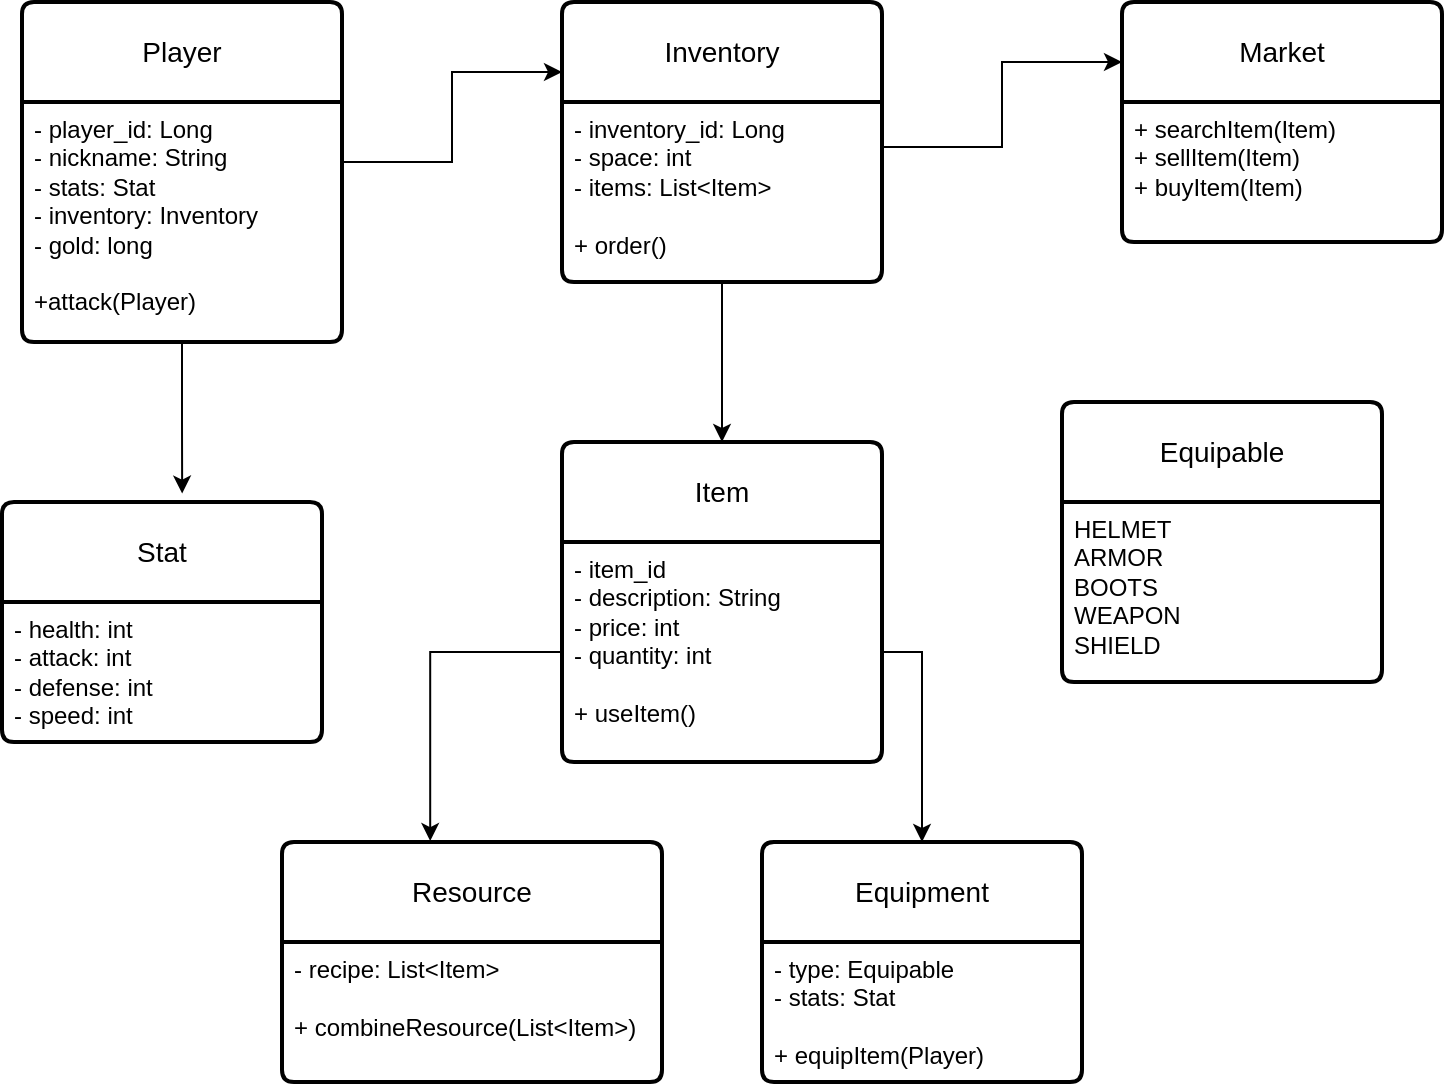 <mxfile version="27.1.4">
  <diagram name="Página-1" id="bWaATbokbSQkka-LDmOz">
    <mxGraphModel dx="1489" dy="753" grid="1" gridSize="10" guides="1" tooltips="1" connect="1" arrows="1" fold="1" page="1" pageScale="1" pageWidth="827" pageHeight="1169" math="0" shadow="0">
      <root>
        <mxCell id="0" />
        <mxCell id="1" parent="0" />
        <mxCell id="v6pWzpprPvKAXeVrn0O8-1" value="Player" style="swimlane;childLayout=stackLayout;horizontal=1;startSize=50;horizontalStack=0;rounded=1;fontSize=14;fontStyle=0;strokeWidth=2;resizeParent=0;resizeLast=1;shadow=0;dashed=0;align=center;arcSize=4;whiteSpace=wrap;html=1;" vertex="1" parent="1">
          <mxGeometry x="80" y="30" width="160" height="170" as="geometry" />
        </mxCell>
        <mxCell id="v6pWzpprPvKAXeVrn0O8-2" value="&lt;div&gt;- player_id: Long&lt;/div&gt;- nickname: String&lt;div&gt;- stats: Stat&lt;/div&gt;&lt;div&gt;- inventory: Inventory&lt;/div&gt;&lt;div&gt;- gold: long&lt;/div&gt;&lt;div&gt;&lt;br&gt;&lt;/div&gt;&lt;div&gt;+attack(Player)&lt;/div&gt;" style="align=left;strokeColor=none;fillColor=none;spacingLeft=4;spacingRight=4;fontSize=12;verticalAlign=top;resizable=0;rotatable=0;part=1;html=1;whiteSpace=wrap;" vertex="1" parent="v6pWzpprPvKAXeVrn0O8-1">
          <mxGeometry y="50" width="160" height="120" as="geometry" />
        </mxCell>
        <mxCell id="v6pWzpprPvKAXeVrn0O8-3" value="Item" style="swimlane;childLayout=stackLayout;horizontal=1;startSize=50;horizontalStack=0;rounded=1;fontSize=14;fontStyle=0;strokeWidth=2;resizeParent=0;resizeLast=1;shadow=0;dashed=0;align=center;arcSize=4;whiteSpace=wrap;html=1;" vertex="1" parent="1">
          <mxGeometry x="350" y="250" width="160" height="160" as="geometry" />
        </mxCell>
        <mxCell id="v6pWzpprPvKAXeVrn0O8-4" value="&lt;div&gt;- item_id&lt;/div&gt;- description: String&lt;div&gt;- price: int&lt;/div&gt;&lt;div&gt;- quantity: int&lt;/div&gt;&lt;div&gt;&lt;br&gt;&lt;/div&gt;&lt;div&gt;+ useItem()&lt;/div&gt;" style="align=left;strokeColor=none;fillColor=none;spacingLeft=4;spacingRight=4;fontSize=12;verticalAlign=top;resizable=0;rotatable=0;part=1;html=1;whiteSpace=wrap;" vertex="1" parent="v6pWzpprPvKAXeVrn0O8-3">
          <mxGeometry y="50" width="160" height="110" as="geometry" />
        </mxCell>
        <mxCell id="v6pWzpprPvKAXeVrn0O8-5" value="Market" style="swimlane;childLayout=stackLayout;horizontal=1;startSize=50;horizontalStack=0;rounded=1;fontSize=14;fontStyle=0;strokeWidth=2;resizeParent=0;resizeLast=1;shadow=0;dashed=0;align=center;arcSize=4;whiteSpace=wrap;html=1;" vertex="1" parent="1">
          <mxGeometry x="630" y="30" width="160" height="120" as="geometry" />
        </mxCell>
        <mxCell id="v6pWzpprPvKAXeVrn0O8-6" value="&lt;div&gt;&lt;span style=&quot;background-color: transparent; color: light-dark(rgb(0, 0, 0), rgb(255, 255, 255));&quot;&gt;+ searchItem(Item)&lt;/span&gt;&lt;/div&gt;+ sellItem(Item)&lt;div&gt;+ buyItem(Item)&lt;/div&gt;" style="align=left;strokeColor=none;fillColor=none;spacingLeft=4;spacingRight=4;fontSize=12;verticalAlign=top;resizable=0;rotatable=0;part=1;html=1;whiteSpace=wrap;" vertex="1" parent="v6pWzpprPvKAXeVrn0O8-5">
          <mxGeometry y="50" width="160" height="70" as="geometry" />
        </mxCell>
        <mxCell id="v6pWzpprPvKAXeVrn0O8-9" value="Inventory" style="swimlane;childLayout=stackLayout;horizontal=1;startSize=50;horizontalStack=0;rounded=1;fontSize=14;fontStyle=0;strokeWidth=2;resizeParent=0;resizeLast=1;shadow=0;dashed=0;align=center;arcSize=4;whiteSpace=wrap;html=1;" vertex="1" parent="1">
          <mxGeometry x="350" y="30" width="160" height="140" as="geometry" />
        </mxCell>
        <mxCell id="v6pWzpprPvKAXeVrn0O8-10" value="&lt;div&gt;- inventory_id: Long&lt;/div&gt;- space: int&lt;div&gt;- items: List&amp;lt;Item&amp;gt;&lt;/div&gt;&lt;div&gt;&lt;br&gt;&lt;/div&gt;&lt;div&gt;+ order()&lt;/div&gt;" style="align=left;strokeColor=none;fillColor=none;spacingLeft=4;spacingRight=4;fontSize=12;verticalAlign=top;resizable=0;rotatable=0;part=1;html=1;whiteSpace=wrap;" vertex="1" parent="v6pWzpprPvKAXeVrn0O8-9">
          <mxGeometry y="50" width="160" height="90" as="geometry" />
        </mxCell>
        <mxCell id="v6pWzpprPvKAXeVrn0O8-11" value="Equipable" style="swimlane;childLayout=stackLayout;horizontal=1;startSize=50;horizontalStack=0;rounded=1;fontSize=14;fontStyle=0;strokeWidth=2;resizeParent=0;resizeLast=1;shadow=0;dashed=0;align=center;arcSize=4;whiteSpace=wrap;html=1;" vertex="1" parent="1">
          <mxGeometry x="600" y="230" width="160" height="140" as="geometry" />
        </mxCell>
        <mxCell id="v6pWzpprPvKAXeVrn0O8-12" value="HELMET&lt;div&gt;ARMOR&lt;/div&gt;&lt;div&gt;BOOTS&lt;/div&gt;&lt;div&gt;WEAPON&lt;/div&gt;&lt;div&gt;SHIELD&lt;/div&gt;" style="align=left;strokeColor=none;fillColor=none;spacingLeft=4;spacingRight=4;fontSize=12;verticalAlign=top;resizable=0;rotatable=0;part=1;html=1;whiteSpace=wrap;" vertex="1" parent="v6pWzpprPvKAXeVrn0O8-11">
          <mxGeometry y="50" width="160" height="90" as="geometry" />
        </mxCell>
        <mxCell id="v6pWzpprPvKAXeVrn0O8-13" value="Resource" style="swimlane;childLayout=stackLayout;horizontal=1;startSize=50;horizontalStack=0;rounded=1;fontSize=14;fontStyle=0;strokeWidth=2;resizeParent=0;resizeLast=1;shadow=0;dashed=0;align=center;arcSize=4;whiteSpace=wrap;html=1;" vertex="1" parent="1">
          <mxGeometry x="210" y="450" width="190" height="120" as="geometry" />
        </mxCell>
        <mxCell id="v6pWzpprPvKAXeVrn0O8-14" value="- recipe: List&amp;lt;Item&amp;gt;&lt;div&gt;&lt;br&gt;&lt;/div&gt;&lt;div&gt;+ combineResource(List&amp;lt;Item&amp;gt;)&lt;/div&gt;" style="align=left;strokeColor=none;fillColor=none;spacingLeft=4;spacingRight=4;fontSize=12;verticalAlign=top;resizable=0;rotatable=0;part=1;html=1;whiteSpace=wrap;" vertex="1" parent="v6pWzpprPvKAXeVrn0O8-13">
          <mxGeometry y="50" width="190" height="70" as="geometry" />
        </mxCell>
        <mxCell id="v6pWzpprPvKAXeVrn0O8-15" value="Stat" style="swimlane;childLayout=stackLayout;horizontal=1;startSize=50;horizontalStack=0;rounded=1;fontSize=14;fontStyle=0;strokeWidth=2;resizeParent=0;resizeLast=1;shadow=0;dashed=0;align=center;arcSize=4;whiteSpace=wrap;html=1;" vertex="1" parent="1">
          <mxGeometry x="70" y="280" width="160" height="120" as="geometry" />
        </mxCell>
        <mxCell id="v6pWzpprPvKAXeVrn0O8-16" value="- health: int&lt;div&gt;- attack: int&lt;/div&gt;&lt;div&gt;- defense: int&lt;/div&gt;&lt;div&gt;- speed: int&lt;/div&gt;" style="align=left;strokeColor=none;fillColor=none;spacingLeft=4;spacingRight=4;fontSize=12;verticalAlign=top;resizable=0;rotatable=0;part=1;html=1;whiteSpace=wrap;" vertex="1" parent="v6pWzpprPvKAXeVrn0O8-15">
          <mxGeometry y="50" width="160" height="70" as="geometry" />
        </mxCell>
        <mxCell id="v6pWzpprPvKAXeVrn0O8-17" value="Equipment" style="swimlane;childLayout=stackLayout;horizontal=1;startSize=50;horizontalStack=0;rounded=1;fontSize=14;fontStyle=0;strokeWidth=2;resizeParent=0;resizeLast=1;shadow=0;dashed=0;align=center;arcSize=4;whiteSpace=wrap;html=1;" vertex="1" parent="1">
          <mxGeometry x="450" y="450" width="160" height="120" as="geometry" />
        </mxCell>
        <mxCell id="v6pWzpprPvKAXeVrn0O8-18" value="- type: Equipable&lt;div&gt;- stats: Stat&lt;br&gt;&lt;div&gt;&lt;br&gt;&lt;/div&gt;&lt;div&gt;+ equipItem(Player)&lt;/div&gt;&lt;/div&gt;" style="align=left;strokeColor=none;fillColor=none;spacingLeft=4;spacingRight=4;fontSize=12;verticalAlign=top;resizable=0;rotatable=0;part=1;html=1;whiteSpace=wrap;" vertex="1" parent="v6pWzpprPvKAXeVrn0O8-17">
          <mxGeometry y="50" width="160" height="70" as="geometry" />
        </mxCell>
        <mxCell id="v6pWzpprPvKAXeVrn0O8-23" style="edgeStyle=orthogonalEdgeStyle;rounded=0;orthogonalLoop=1;jettySize=auto;html=1;exitX=1;exitY=0.25;exitDx=0;exitDy=0;entryX=0;entryY=0.25;entryDx=0;entryDy=0;" edge="1" parent="1" source="v6pWzpprPvKAXeVrn0O8-10" target="v6pWzpprPvKAXeVrn0O8-5">
          <mxGeometry relative="1" as="geometry" />
        </mxCell>
        <mxCell id="v6pWzpprPvKAXeVrn0O8-26" style="edgeStyle=orthogonalEdgeStyle;rounded=0;orthogonalLoop=1;jettySize=auto;html=1;exitX=0.5;exitY=1;exitDx=0;exitDy=0;entryX=0.5;entryY=0;entryDx=0;entryDy=0;" edge="1" parent="1" source="v6pWzpprPvKAXeVrn0O8-10" target="v6pWzpprPvKAXeVrn0O8-3">
          <mxGeometry relative="1" as="geometry" />
        </mxCell>
        <mxCell id="v6pWzpprPvKAXeVrn0O8-27" style="edgeStyle=orthogonalEdgeStyle;rounded=0;orthogonalLoop=1;jettySize=auto;html=1;exitX=0;exitY=0.5;exitDx=0;exitDy=0;entryX=0.39;entryY=-0.004;entryDx=0;entryDy=0;entryPerimeter=0;" edge="1" parent="1" source="v6pWzpprPvKAXeVrn0O8-4" target="v6pWzpprPvKAXeVrn0O8-13">
          <mxGeometry relative="1" as="geometry" />
        </mxCell>
        <mxCell id="v6pWzpprPvKAXeVrn0O8-28" style="edgeStyle=orthogonalEdgeStyle;rounded=0;orthogonalLoop=1;jettySize=auto;html=1;exitX=1;exitY=0.5;exitDx=0;exitDy=0;entryX=0.5;entryY=0;entryDx=0;entryDy=0;" edge="1" parent="1" source="v6pWzpprPvKAXeVrn0O8-4" target="v6pWzpprPvKAXeVrn0O8-17">
          <mxGeometry relative="1" as="geometry" />
        </mxCell>
        <mxCell id="v6pWzpprPvKAXeVrn0O8-30" style="edgeStyle=orthogonalEdgeStyle;rounded=0;orthogonalLoop=1;jettySize=auto;html=1;exitX=1;exitY=0.25;exitDx=0;exitDy=0;entryX=0;entryY=0.25;entryDx=0;entryDy=0;" edge="1" parent="1" source="v6pWzpprPvKAXeVrn0O8-2" target="v6pWzpprPvKAXeVrn0O8-9">
          <mxGeometry relative="1" as="geometry" />
        </mxCell>
        <mxCell id="v6pWzpprPvKAXeVrn0O8-31" style="edgeStyle=orthogonalEdgeStyle;rounded=0;orthogonalLoop=1;jettySize=auto;html=1;exitX=0.5;exitY=1;exitDx=0;exitDy=0;entryX=0.563;entryY=-0.035;entryDx=0;entryDy=0;entryPerimeter=0;" edge="1" parent="1" source="v6pWzpprPvKAXeVrn0O8-2" target="v6pWzpprPvKAXeVrn0O8-15">
          <mxGeometry relative="1" as="geometry" />
        </mxCell>
      </root>
    </mxGraphModel>
  </diagram>
</mxfile>
